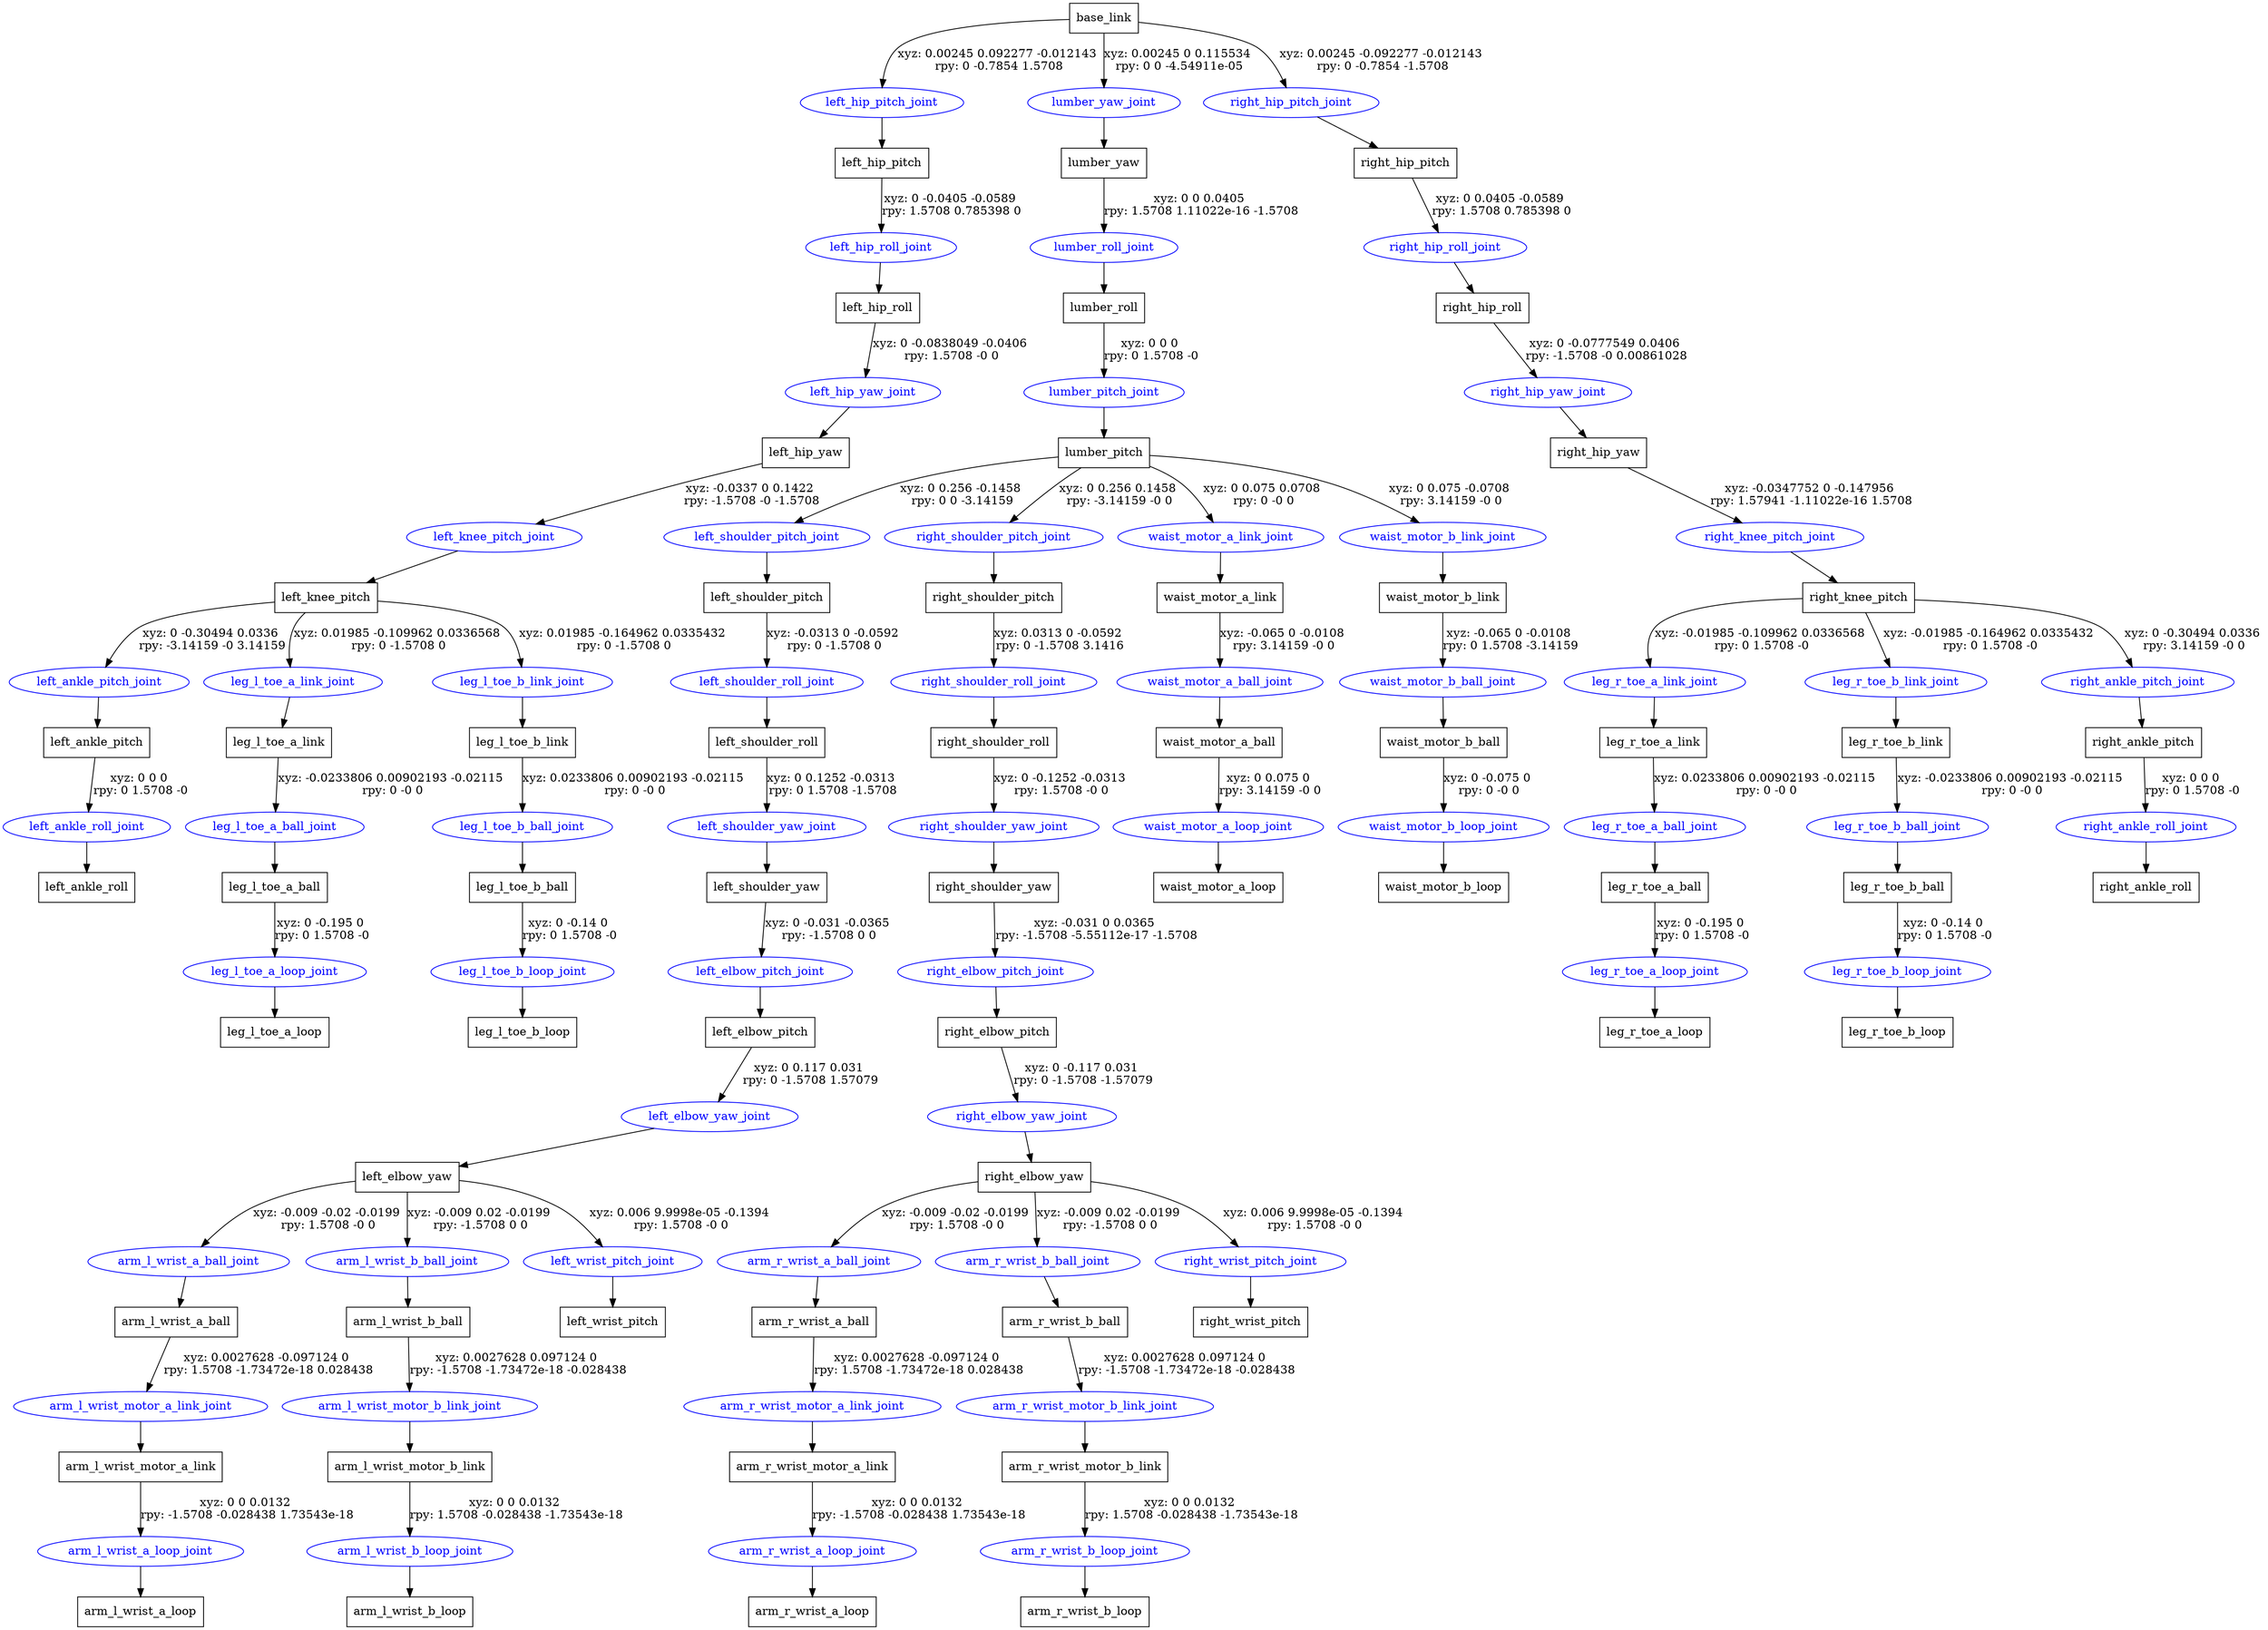digraph G {
node [shape=box];
"base_link" [label="base_link"];
"left_hip_pitch" [label="left_hip_pitch"];
"left_hip_roll" [label="left_hip_roll"];
"left_hip_yaw" [label="left_hip_yaw"];
"left_knee_pitch" [label="left_knee_pitch"];
"left_ankle_pitch" [label="left_ankle_pitch"];
"left_ankle_roll" [label="left_ankle_roll"];
"leg_l_toe_a_link" [label="leg_l_toe_a_link"];
"leg_l_toe_a_ball" [label="leg_l_toe_a_ball"];
"leg_l_toe_a_loop" [label="leg_l_toe_a_loop"];
"leg_l_toe_b_link" [label="leg_l_toe_b_link"];
"leg_l_toe_b_ball" [label="leg_l_toe_b_ball"];
"leg_l_toe_b_loop" [label="leg_l_toe_b_loop"];
"lumber_yaw" [label="lumber_yaw"];
"lumber_roll" [label="lumber_roll"];
"lumber_pitch" [label="lumber_pitch"];
"left_shoulder_pitch" [label="left_shoulder_pitch"];
"left_shoulder_roll" [label="left_shoulder_roll"];
"left_shoulder_yaw" [label="left_shoulder_yaw"];
"left_elbow_pitch" [label="left_elbow_pitch"];
"left_elbow_yaw" [label="left_elbow_yaw"];
"arm_l_wrist_a_ball" [label="arm_l_wrist_a_ball"];
"arm_l_wrist_motor_a_link" [label="arm_l_wrist_motor_a_link"];
"arm_l_wrist_a_loop" [label="arm_l_wrist_a_loop"];
"arm_l_wrist_b_ball" [label="arm_l_wrist_b_ball"];
"arm_l_wrist_motor_b_link" [label="arm_l_wrist_motor_b_link"];
"arm_l_wrist_b_loop" [label="arm_l_wrist_b_loop"];
"left_wrist_pitch" [label="left_wrist_pitch"];
"right_shoulder_pitch" [label="right_shoulder_pitch"];
"right_shoulder_roll" [label="right_shoulder_roll"];
"right_shoulder_yaw" [label="right_shoulder_yaw"];
"right_elbow_pitch" [label="right_elbow_pitch"];
"right_elbow_yaw" [label="right_elbow_yaw"];
"arm_r_wrist_a_ball" [label="arm_r_wrist_a_ball"];
"arm_r_wrist_motor_a_link" [label="arm_r_wrist_motor_a_link"];
"arm_r_wrist_a_loop" [label="arm_r_wrist_a_loop"];
"arm_r_wrist_b_ball" [label="arm_r_wrist_b_ball"];
"arm_r_wrist_motor_b_link" [label="arm_r_wrist_motor_b_link"];
"arm_r_wrist_b_loop" [label="arm_r_wrist_b_loop"];
"right_wrist_pitch" [label="right_wrist_pitch"];
"waist_motor_a_link" [label="waist_motor_a_link"];
"waist_motor_a_ball" [label="waist_motor_a_ball"];
"waist_motor_a_loop" [label="waist_motor_a_loop"];
"waist_motor_b_link" [label="waist_motor_b_link"];
"waist_motor_b_ball" [label="waist_motor_b_ball"];
"waist_motor_b_loop" [label="waist_motor_b_loop"];
"right_hip_pitch" [label="right_hip_pitch"];
"right_hip_roll" [label="right_hip_roll"];
"right_hip_yaw" [label="right_hip_yaw"];
"right_knee_pitch" [label="right_knee_pitch"];
"leg_r_toe_a_link" [label="leg_r_toe_a_link"];
"leg_r_toe_a_ball" [label="leg_r_toe_a_ball"];
"leg_r_toe_a_loop" [label="leg_r_toe_a_loop"];
"leg_r_toe_b_link" [label="leg_r_toe_b_link"];
"leg_r_toe_b_ball" [label="leg_r_toe_b_ball"];
"leg_r_toe_b_loop" [label="leg_r_toe_b_loop"];
"right_ankle_pitch" [label="right_ankle_pitch"];
"right_ankle_roll" [label="right_ankle_roll"];
node [shape=ellipse, color=blue, fontcolor=blue];
"base_link" -> "left_hip_pitch_joint" [label="xyz: 0.00245 0.092277 -0.012143 \nrpy: 0 -0.7854 1.5708"]
"left_hip_pitch_joint" -> "left_hip_pitch"
"left_hip_pitch" -> "left_hip_roll_joint" [label="xyz: 0 -0.0405 -0.0589 \nrpy: 1.5708 0.785398 0"]
"left_hip_roll_joint" -> "left_hip_roll"
"left_hip_roll" -> "left_hip_yaw_joint" [label="xyz: 0 -0.0838049 -0.0406 \nrpy: 1.5708 -0 0"]
"left_hip_yaw_joint" -> "left_hip_yaw"
"left_hip_yaw" -> "left_knee_pitch_joint" [label="xyz: -0.0337 0 0.1422 \nrpy: -1.5708 -0 -1.5708"]
"left_knee_pitch_joint" -> "left_knee_pitch"
"left_knee_pitch" -> "left_ankle_pitch_joint" [label="xyz: 0 -0.30494 0.0336 \nrpy: -3.14159 -0 3.14159"]
"left_ankle_pitch_joint" -> "left_ankle_pitch"
"left_ankle_pitch" -> "left_ankle_roll_joint" [label="xyz: 0 0 0 \nrpy: 0 1.5708 -0"]
"left_ankle_roll_joint" -> "left_ankle_roll"
"left_knee_pitch" -> "leg_l_toe_a_link_joint" [label="xyz: 0.01985 -0.109962 0.0336568 \nrpy: 0 -1.5708 0"]
"leg_l_toe_a_link_joint" -> "leg_l_toe_a_link"
"leg_l_toe_a_link" -> "leg_l_toe_a_ball_joint" [label="xyz: -0.0233806 0.00902193 -0.02115 \nrpy: 0 -0 0"]
"leg_l_toe_a_ball_joint" -> "leg_l_toe_a_ball"
"leg_l_toe_a_ball" -> "leg_l_toe_a_loop_joint" [label="xyz: 0 -0.195 0 \nrpy: 0 1.5708 -0"]
"leg_l_toe_a_loop_joint" -> "leg_l_toe_a_loop"
"left_knee_pitch" -> "leg_l_toe_b_link_joint" [label="xyz: 0.01985 -0.164962 0.0335432 \nrpy: 0 -1.5708 0"]
"leg_l_toe_b_link_joint" -> "leg_l_toe_b_link"
"leg_l_toe_b_link" -> "leg_l_toe_b_ball_joint" [label="xyz: 0.0233806 0.00902193 -0.02115 \nrpy: 0 -0 0"]
"leg_l_toe_b_ball_joint" -> "leg_l_toe_b_ball"
"leg_l_toe_b_ball" -> "leg_l_toe_b_loop_joint" [label="xyz: 0 -0.14 0 \nrpy: 0 1.5708 -0"]
"leg_l_toe_b_loop_joint" -> "leg_l_toe_b_loop"
"base_link" -> "lumber_yaw_joint" [label="xyz: 0.00245 0 0.115534 \nrpy: 0 0 -4.54911e-05"]
"lumber_yaw_joint" -> "lumber_yaw"
"lumber_yaw" -> "lumber_roll_joint" [label="xyz: 0 0 0.0405 \nrpy: 1.5708 1.11022e-16 -1.5708"]
"lumber_roll_joint" -> "lumber_roll"
"lumber_roll" -> "lumber_pitch_joint" [label="xyz: 0 0 0 \nrpy: 0 1.5708 -0"]
"lumber_pitch_joint" -> "lumber_pitch"
"lumber_pitch" -> "left_shoulder_pitch_joint" [label="xyz: 0 0.256 -0.1458 \nrpy: 0 0 -3.14159"]
"left_shoulder_pitch_joint" -> "left_shoulder_pitch"
"left_shoulder_pitch" -> "left_shoulder_roll_joint" [label="xyz: -0.0313 0 -0.0592 \nrpy: 0 -1.5708 0"]
"left_shoulder_roll_joint" -> "left_shoulder_roll"
"left_shoulder_roll" -> "left_shoulder_yaw_joint" [label="xyz: 0 0.1252 -0.0313 \nrpy: 0 1.5708 -1.5708"]
"left_shoulder_yaw_joint" -> "left_shoulder_yaw"
"left_shoulder_yaw" -> "left_elbow_pitch_joint" [label="xyz: 0 -0.031 -0.0365 \nrpy: -1.5708 0 0"]
"left_elbow_pitch_joint" -> "left_elbow_pitch"
"left_elbow_pitch" -> "left_elbow_yaw_joint" [label="xyz: 0 0.117 0.031 \nrpy: 0 -1.5708 1.57079"]
"left_elbow_yaw_joint" -> "left_elbow_yaw"
"left_elbow_yaw" -> "arm_l_wrist_a_ball_joint" [label="xyz: -0.009 -0.02 -0.0199 \nrpy: 1.5708 -0 0"]
"arm_l_wrist_a_ball_joint" -> "arm_l_wrist_a_ball"
"arm_l_wrist_a_ball" -> "arm_l_wrist_motor_a_link_joint" [label="xyz: 0.0027628 -0.097124 0 \nrpy: 1.5708 -1.73472e-18 0.028438"]
"arm_l_wrist_motor_a_link_joint" -> "arm_l_wrist_motor_a_link"
"arm_l_wrist_motor_a_link" -> "arm_l_wrist_a_loop_joint" [label="xyz: 0 0 0.0132 \nrpy: -1.5708 -0.028438 1.73543e-18"]
"arm_l_wrist_a_loop_joint" -> "arm_l_wrist_a_loop"
"left_elbow_yaw" -> "arm_l_wrist_b_ball_joint" [label="xyz: -0.009 0.02 -0.0199 \nrpy: -1.5708 0 0"]
"arm_l_wrist_b_ball_joint" -> "arm_l_wrist_b_ball"
"arm_l_wrist_b_ball" -> "arm_l_wrist_motor_b_link_joint" [label="xyz: 0.0027628 0.097124 0 \nrpy: -1.5708 -1.73472e-18 -0.028438"]
"arm_l_wrist_motor_b_link_joint" -> "arm_l_wrist_motor_b_link"
"arm_l_wrist_motor_b_link" -> "arm_l_wrist_b_loop_joint" [label="xyz: 0 0 0.0132 \nrpy: 1.5708 -0.028438 -1.73543e-18"]
"arm_l_wrist_b_loop_joint" -> "arm_l_wrist_b_loop"
"left_elbow_yaw" -> "left_wrist_pitch_joint" [label="xyz: 0.006 9.9998e-05 -0.1394 \nrpy: 1.5708 -0 0"]
"left_wrist_pitch_joint" -> "left_wrist_pitch"
"lumber_pitch" -> "right_shoulder_pitch_joint" [label="xyz: 0 0.256 0.1458 \nrpy: -3.14159 -0 0"]
"right_shoulder_pitch_joint" -> "right_shoulder_pitch"
"right_shoulder_pitch" -> "right_shoulder_roll_joint" [label="xyz: 0.0313 0 -0.0592 \nrpy: 0 -1.5708 3.1416"]
"right_shoulder_roll_joint" -> "right_shoulder_roll"
"right_shoulder_roll" -> "right_shoulder_yaw_joint" [label="xyz: 0 -0.1252 -0.0313 \nrpy: 1.5708 -0 0"]
"right_shoulder_yaw_joint" -> "right_shoulder_yaw"
"right_shoulder_yaw" -> "right_elbow_pitch_joint" [label="xyz: -0.031 0 0.0365 \nrpy: -1.5708 -5.55112e-17 -1.5708"]
"right_elbow_pitch_joint" -> "right_elbow_pitch"
"right_elbow_pitch" -> "right_elbow_yaw_joint" [label="xyz: 0 -0.117 0.031 \nrpy: 0 -1.5708 -1.57079"]
"right_elbow_yaw_joint" -> "right_elbow_yaw"
"right_elbow_yaw" -> "arm_r_wrist_a_ball_joint" [label="xyz: -0.009 -0.02 -0.0199 \nrpy: 1.5708 -0 0"]
"arm_r_wrist_a_ball_joint" -> "arm_r_wrist_a_ball"
"arm_r_wrist_a_ball" -> "arm_r_wrist_motor_a_link_joint" [label="xyz: 0.0027628 -0.097124 0 \nrpy: 1.5708 -1.73472e-18 0.028438"]
"arm_r_wrist_motor_a_link_joint" -> "arm_r_wrist_motor_a_link"
"arm_r_wrist_motor_a_link" -> "arm_r_wrist_a_loop_joint" [label="xyz: 0 0 0.0132 \nrpy: -1.5708 -0.028438 1.73543e-18"]
"arm_r_wrist_a_loop_joint" -> "arm_r_wrist_a_loop"
"right_elbow_yaw" -> "arm_r_wrist_b_ball_joint" [label="xyz: -0.009 0.02 -0.0199 \nrpy: -1.5708 0 0"]
"arm_r_wrist_b_ball_joint" -> "arm_r_wrist_b_ball"
"arm_r_wrist_b_ball" -> "arm_r_wrist_motor_b_link_joint" [label="xyz: 0.0027628 0.097124 0 \nrpy: -1.5708 -1.73472e-18 -0.028438"]
"arm_r_wrist_motor_b_link_joint" -> "arm_r_wrist_motor_b_link"
"arm_r_wrist_motor_b_link" -> "arm_r_wrist_b_loop_joint" [label="xyz: 0 0 0.0132 \nrpy: 1.5708 -0.028438 -1.73543e-18"]
"arm_r_wrist_b_loop_joint" -> "arm_r_wrist_b_loop"
"right_elbow_yaw" -> "right_wrist_pitch_joint" [label="xyz: 0.006 9.9998e-05 -0.1394 \nrpy: 1.5708 -0 0"]
"right_wrist_pitch_joint" -> "right_wrist_pitch"
"lumber_pitch" -> "waist_motor_a_link_joint" [label="xyz: 0 0.075 0.0708 \nrpy: 0 -0 0"]
"waist_motor_a_link_joint" -> "waist_motor_a_link"
"waist_motor_a_link" -> "waist_motor_a_ball_joint" [label="xyz: -0.065 0 -0.0108 \nrpy: 3.14159 -0 0"]
"waist_motor_a_ball_joint" -> "waist_motor_a_ball"
"waist_motor_a_ball" -> "waist_motor_a_loop_joint" [label="xyz: 0 0.075 0 \nrpy: 3.14159 -0 0"]
"waist_motor_a_loop_joint" -> "waist_motor_a_loop"
"lumber_pitch" -> "waist_motor_b_link_joint" [label="xyz: 0 0.075 -0.0708 \nrpy: 3.14159 -0 0"]
"waist_motor_b_link_joint" -> "waist_motor_b_link"
"waist_motor_b_link" -> "waist_motor_b_ball_joint" [label="xyz: -0.065 0 -0.0108 \nrpy: 0 1.5708 -3.14159"]
"waist_motor_b_ball_joint" -> "waist_motor_b_ball"
"waist_motor_b_ball" -> "waist_motor_b_loop_joint" [label="xyz: 0 -0.075 0 \nrpy: 0 -0 0"]
"waist_motor_b_loop_joint" -> "waist_motor_b_loop"
"base_link" -> "right_hip_pitch_joint" [label="xyz: 0.00245 -0.092277 -0.012143 \nrpy: 0 -0.7854 -1.5708"]
"right_hip_pitch_joint" -> "right_hip_pitch"
"right_hip_pitch" -> "right_hip_roll_joint" [label="xyz: 0 0.0405 -0.0589 \nrpy: 1.5708 0.785398 0"]
"right_hip_roll_joint" -> "right_hip_roll"
"right_hip_roll" -> "right_hip_yaw_joint" [label="xyz: 0 -0.0777549 0.0406 \nrpy: -1.5708 -0 0.00861028"]
"right_hip_yaw_joint" -> "right_hip_yaw"
"right_hip_yaw" -> "right_knee_pitch_joint" [label="xyz: -0.0347752 0 -0.147956 \nrpy: 1.57941 -1.11022e-16 1.5708"]
"right_knee_pitch_joint" -> "right_knee_pitch"
"right_knee_pitch" -> "leg_r_toe_a_link_joint" [label="xyz: -0.01985 -0.109962 0.0336568 \nrpy: 0 1.5708 -0"]
"leg_r_toe_a_link_joint" -> "leg_r_toe_a_link"
"leg_r_toe_a_link" -> "leg_r_toe_a_ball_joint" [label="xyz: 0.0233806 0.00902193 -0.02115 \nrpy: 0 -0 0"]
"leg_r_toe_a_ball_joint" -> "leg_r_toe_a_ball"
"leg_r_toe_a_ball" -> "leg_r_toe_a_loop_joint" [label="xyz: 0 -0.195 0 \nrpy: 0 1.5708 -0"]
"leg_r_toe_a_loop_joint" -> "leg_r_toe_a_loop"
"right_knee_pitch" -> "leg_r_toe_b_link_joint" [label="xyz: -0.01985 -0.164962 0.0335432 \nrpy: 0 1.5708 -0"]
"leg_r_toe_b_link_joint" -> "leg_r_toe_b_link"
"leg_r_toe_b_link" -> "leg_r_toe_b_ball_joint" [label="xyz: -0.0233806 0.00902193 -0.02115 \nrpy: 0 -0 0"]
"leg_r_toe_b_ball_joint" -> "leg_r_toe_b_ball"
"leg_r_toe_b_ball" -> "leg_r_toe_b_loop_joint" [label="xyz: 0 -0.14 0 \nrpy: 0 1.5708 -0"]
"leg_r_toe_b_loop_joint" -> "leg_r_toe_b_loop"
"right_knee_pitch" -> "right_ankle_pitch_joint" [label="xyz: 0 -0.30494 0.0336 \nrpy: 3.14159 -0 0"]
"right_ankle_pitch_joint" -> "right_ankle_pitch"
"right_ankle_pitch" -> "right_ankle_roll_joint" [label="xyz: 0 0 0 \nrpy: 0 1.5708 -0"]
"right_ankle_roll_joint" -> "right_ankle_roll"
}
